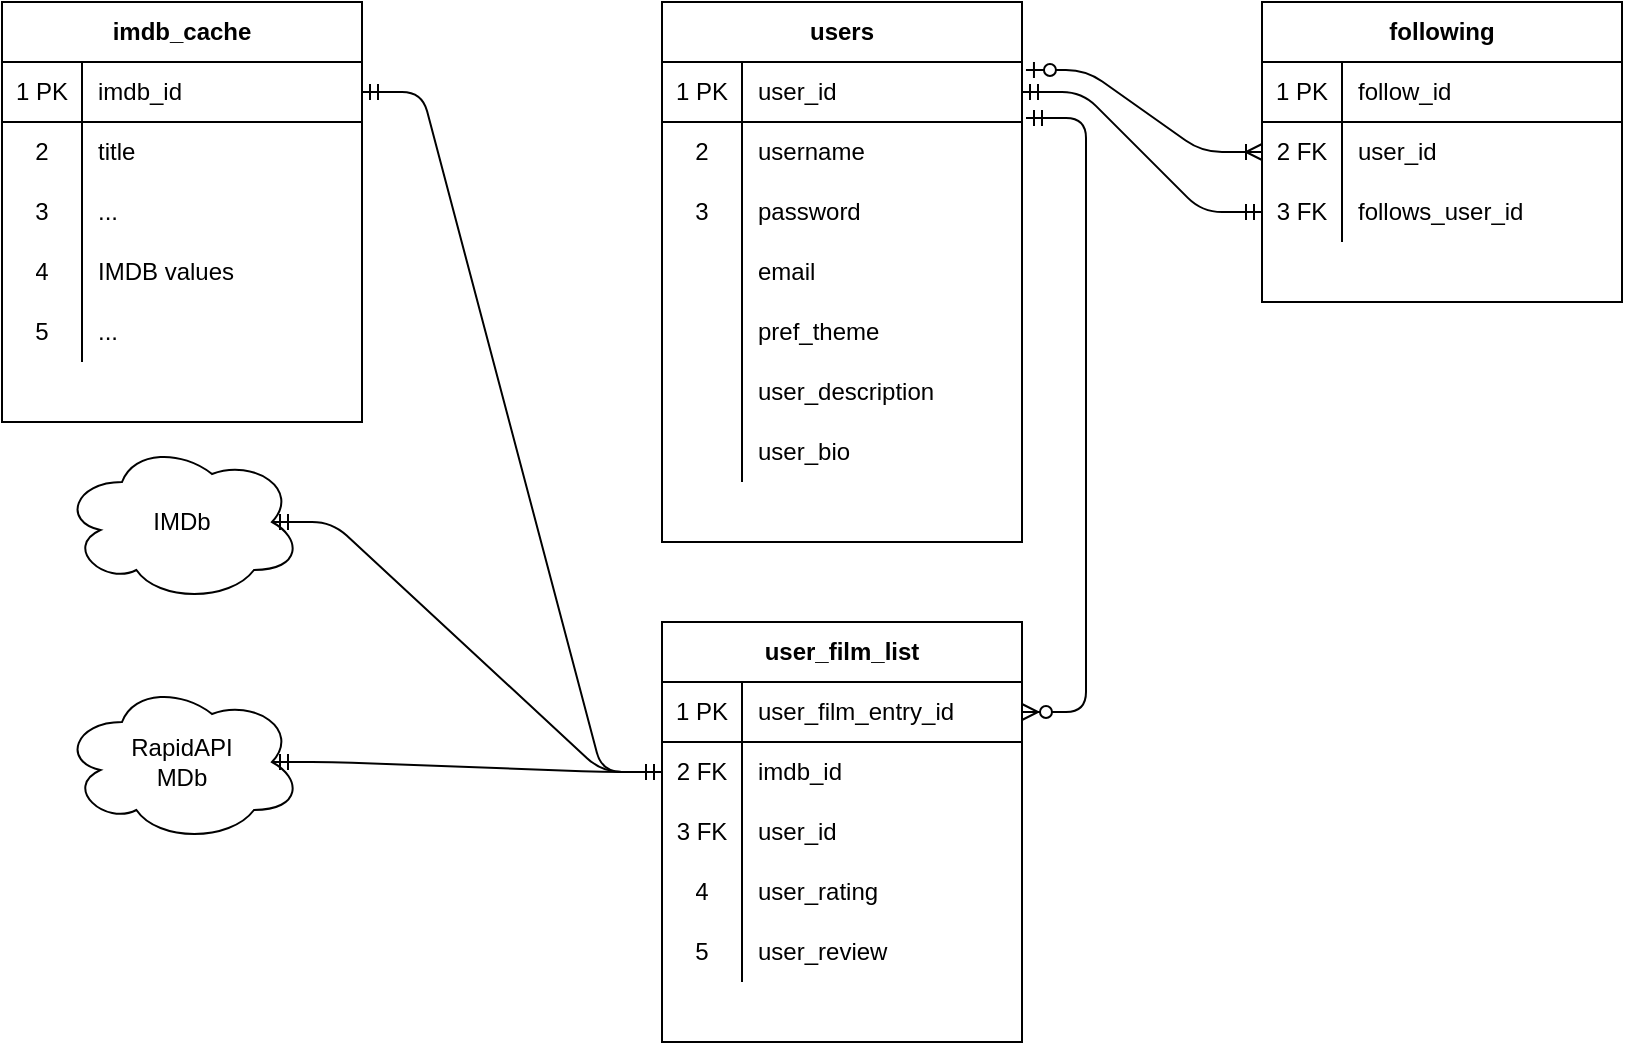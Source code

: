 <mxfile version="14.7.2" type="device"><diagram id="7HTX4OogNlDZPZBiQpWA" name="Page-1"><mxGraphModel dx="1422" dy="804" grid="1" gridSize="10" guides="1" tooltips="1" connect="1" arrows="1" fold="1" page="1" pageScale="1" pageWidth="850" pageHeight="1100" math="0" shadow="0"><root><mxCell id="0"/><mxCell id="1" parent="0"/><mxCell id="sAms0J9CrZoMJn8ucl-H-1" value="imdb_cache" style="shape=table;html=1;whiteSpace=wrap;startSize=30;container=1;collapsible=0;childLayout=tableLayout;fixedRows=1;rowLines=0;fontStyle=1;align=center;" vertex="1" parent="1"><mxGeometry x="10" y="30" width="180" height="210" as="geometry"/></mxCell><mxCell id="sAms0J9CrZoMJn8ucl-H-2" value="" style="shape=partialRectangle;html=1;whiteSpace=wrap;collapsible=0;dropTarget=0;pointerEvents=0;fillColor=none;top=0;left=0;bottom=1;right=0;points=[[0,0.5],[1,0.5]];portConstraint=eastwest;" vertex="1" parent="sAms0J9CrZoMJn8ucl-H-1"><mxGeometry y="30" width="180" height="30" as="geometry"/></mxCell><mxCell id="sAms0J9CrZoMJn8ucl-H-3" value="1 PK" style="shape=partialRectangle;html=1;whiteSpace=wrap;connectable=0;fillColor=none;top=0;left=0;bottom=0;right=0;overflow=hidden;" vertex="1" parent="sAms0J9CrZoMJn8ucl-H-2"><mxGeometry width="40" height="30" as="geometry"/></mxCell><mxCell id="sAms0J9CrZoMJn8ucl-H-4" value="imdb_id" style="shape=partialRectangle;html=1;whiteSpace=wrap;connectable=0;fillColor=none;top=0;left=0;bottom=0;right=0;align=left;spacingLeft=6;overflow=hidden;" vertex="1" parent="sAms0J9CrZoMJn8ucl-H-2"><mxGeometry x="40" width="140" height="30" as="geometry"/></mxCell><mxCell id="sAms0J9CrZoMJn8ucl-H-5" value="" style="shape=partialRectangle;html=1;whiteSpace=wrap;collapsible=0;dropTarget=0;pointerEvents=0;fillColor=none;top=0;left=0;bottom=0;right=0;points=[[0,0.5],[1,0.5]];portConstraint=eastwest;" vertex="1" parent="sAms0J9CrZoMJn8ucl-H-1"><mxGeometry y="60" width="180" height="30" as="geometry"/></mxCell><mxCell id="sAms0J9CrZoMJn8ucl-H-6" value="2" style="shape=partialRectangle;html=1;whiteSpace=wrap;connectable=0;fillColor=none;top=0;left=0;bottom=0;right=0;overflow=hidden;" vertex="1" parent="sAms0J9CrZoMJn8ucl-H-5"><mxGeometry width="40" height="30" as="geometry"/></mxCell><mxCell id="sAms0J9CrZoMJn8ucl-H-7" value="title" style="shape=partialRectangle;html=1;whiteSpace=wrap;connectable=0;fillColor=none;top=0;left=0;bottom=0;right=0;align=left;spacingLeft=6;overflow=hidden;" vertex="1" parent="sAms0J9CrZoMJn8ucl-H-5"><mxGeometry x="40" width="140" height="30" as="geometry"/></mxCell><mxCell id="sAms0J9CrZoMJn8ucl-H-8" value="" style="shape=partialRectangle;html=1;whiteSpace=wrap;collapsible=0;dropTarget=0;pointerEvents=0;fillColor=none;top=0;left=0;bottom=0;right=0;points=[[0,0.5],[1,0.5]];portConstraint=eastwest;" vertex="1" parent="sAms0J9CrZoMJn8ucl-H-1"><mxGeometry y="90" width="180" height="30" as="geometry"/></mxCell><mxCell id="sAms0J9CrZoMJn8ucl-H-9" value="3" style="shape=partialRectangle;html=1;whiteSpace=wrap;connectable=0;fillColor=none;top=0;left=0;bottom=0;right=0;overflow=hidden;" vertex="1" parent="sAms0J9CrZoMJn8ucl-H-8"><mxGeometry width="40" height="30" as="geometry"/></mxCell><mxCell id="sAms0J9CrZoMJn8ucl-H-10" value="..." style="shape=partialRectangle;html=1;whiteSpace=wrap;connectable=0;fillColor=none;top=0;left=0;bottom=0;right=0;align=left;spacingLeft=6;overflow=hidden;" vertex="1" parent="sAms0J9CrZoMJn8ucl-H-8"><mxGeometry x="40" width="140" height="30" as="geometry"/></mxCell><mxCell id="sAms0J9CrZoMJn8ucl-H-11" style="shape=partialRectangle;html=1;whiteSpace=wrap;collapsible=0;dropTarget=0;pointerEvents=0;fillColor=none;top=0;left=0;bottom=0;right=0;points=[[0,0.5],[1,0.5]];portConstraint=eastwest;" vertex="1" parent="sAms0J9CrZoMJn8ucl-H-1"><mxGeometry y="120" width="180" height="30" as="geometry"/></mxCell><mxCell id="sAms0J9CrZoMJn8ucl-H-12" value="4" style="shape=partialRectangle;html=1;whiteSpace=wrap;connectable=0;fillColor=none;top=0;left=0;bottom=0;right=0;overflow=hidden;" vertex="1" parent="sAms0J9CrZoMJn8ucl-H-11"><mxGeometry width="40" height="30" as="geometry"/></mxCell><mxCell id="sAms0J9CrZoMJn8ucl-H-13" value="IMDB values" style="shape=partialRectangle;html=1;whiteSpace=wrap;connectable=0;fillColor=none;top=0;left=0;bottom=0;right=0;align=left;spacingLeft=6;overflow=hidden;" vertex="1" parent="sAms0J9CrZoMJn8ucl-H-11"><mxGeometry x="40" width="140" height="30" as="geometry"/></mxCell><mxCell id="sAms0J9CrZoMJn8ucl-H-50" style="shape=partialRectangle;html=1;whiteSpace=wrap;collapsible=0;dropTarget=0;pointerEvents=0;fillColor=none;top=0;left=0;bottom=0;right=0;points=[[0,0.5],[1,0.5]];portConstraint=eastwest;" vertex="1" parent="sAms0J9CrZoMJn8ucl-H-1"><mxGeometry y="150" width="180" height="30" as="geometry"/></mxCell><mxCell id="sAms0J9CrZoMJn8ucl-H-51" value="5" style="shape=partialRectangle;html=1;whiteSpace=wrap;connectable=0;fillColor=none;top=0;left=0;bottom=0;right=0;overflow=hidden;" vertex="1" parent="sAms0J9CrZoMJn8ucl-H-50"><mxGeometry width="40" height="30" as="geometry"/></mxCell><mxCell id="sAms0J9CrZoMJn8ucl-H-52" value="..." style="shape=partialRectangle;html=1;whiteSpace=wrap;connectable=0;fillColor=none;top=0;left=0;bottom=0;right=0;align=left;spacingLeft=6;overflow=hidden;" vertex="1" parent="sAms0J9CrZoMJn8ucl-H-50"><mxGeometry x="40" width="140" height="30" as="geometry"/></mxCell><mxCell id="sAms0J9CrZoMJn8ucl-H-14" value="users" style="shape=table;html=1;whiteSpace=wrap;startSize=30;container=1;collapsible=0;childLayout=tableLayout;fixedRows=1;rowLines=0;fontStyle=1;align=center;" vertex="1" parent="1"><mxGeometry x="340" y="30" width="180" height="270" as="geometry"/></mxCell><mxCell id="sAms0J9CrZoMJn8ucl-H-15" value="" style="shape=partialRectangle;html=1;whiteSpace=wrap;collapsible=0;dropTarget=0;pointerEvents=0;fillColor=none;top=0;left=0;bottom=1;right=0;points=[[0,0.5],[1,0.5]];portConstraint=eastwest;" vertex="1" parent="sAms0J9CrZoMJn8ucl-H-14"><mxGeometry y="30" width="180" height="30" as="geometry"/></mxCell><mxCell id="sAms0J9CrZoMJn8ucl-H-16" value="1 PK" style="shape=partialRectangle;html=1;whiteSpace=wrap;connectable=0;fillColor=none;top=0;left=0;bottom=0;right=0;overflow=hidden;" vertex="1" parent="sAms0J9CrZoMJn8ucl-H-15"><mxGeometry width="40" height="30" as="geometry"/></mxCell><mxCell id="sAms0J9CrZoMJn8ucl-H-17" value="user_id" style="shape=partialRectangle;html=1;whiteSpace=wrap;connectable=0;fillColor=none;top=0;left=0;bottom=0;right=0;align=left;spacingLeft=6;overflow=hidden;" vertex="1" parent="sAms0J9CrZoMJn8ucl-H-15"><mxGeometry x="40" width="140" height="30" as="geometry"/></mxCell><mxCell id="sAms0J9CrZoMJn8ucl-H-18" value="" style="shape=partialRectangle;html=1;whiteSpace=wrap;collapsible=0;dropTarget=0;pointerEvents=0;fillColor=none;top=0;left=0;bottom=0;right=0;points=[[0,0.5],[1,0.5]];portConstraint=eastwest;" vertex="1" parent="sAms0J9CrZoMJn8ucl-H-14"><mxGeometry y="60" width="180" height="30" as="geometry"/></mxCell><mxCell id="sAms0J9CrZoMJn8ucl-H-19" value="2" style="shape=partialRectangle;html=1;whiteSpace=wrap;connectable=0;fillColor=none;top=0;left=0;bottom=0;right=0;overflow=hidden;" vertex="1" parent="sAms0J9CrZoMJn8ucl-H-18"><mxGeometry width="40" height="30" as="geometry"/></mxCell><mxCell id="sAms0J9CrZoMJn8ucl-H-20" value="username" style="shape=partialRectangle;html=1;whiteSpace=wrap;connectable=0;fillColor=none;top=0;left=0;bottom=0;right=0;align=left;spacingLeft=6;overflow=hidden;" vertex="1" parent="sAms0J9CrZoMJn8ucl-H-18"><mxGeometry x="40" width="140" height="30" as="geometry"/></mxCell><mxCell id="sAms0J9CrZoMJn8ucl-H-21" value="" style="shape=partialRectangle;html=1;whiteSpace=wrap;collapsible=0;dropTarget=0;pointerEvents=0;fillColor=none;top=0;left=0;bottom=0;right=0;points=[[0,0.5],[1,0.5]];portConstraint=eastwest;" vertex="1" parent="sAms0J9CrZoMJn8ucl-H-14"><mxGeometry y="90" width="180" height="30" as="geometry"/></mxCell><mxCell id="sAms0J9CrZoMJn8ucl-H-22" value="3" style="shape=partialRectangle;html=1;whiteSpace=wrap;connectable=0;fillColor=none;top=0;left=0;bottom=0;right=0;overflow=hidden;" vertex="1" parent="sAms0J9CrZoMJn8ucl-H-21"><mxGeometry width="40" height="30" as="geometry"/></mxCell><mxCell id="sAms0J9CrZoMJn8ucl-H-23" value="password" style="shape=partialRectangle;html=1;whiteSpace=wrap;connectable=0;fillColor=none;top=0;left=0;bottom=0;right=0;align=left;spacingLeft=6;overflow=hidden;" vertex="1" parent="sAms0J9CrZoMJn8ucl-H-21"><mxGeometry x="40" width="140" height="30" as="geometry"/></mxCell><mxCell id="sAms0J9CrZoMJn8ucl-H-62" style="shape=partialRectangle;html=1;whiteSpace=wrap;collapsible=0;dropTarget=0;pointerEvents=0;fillColor=none;top=0;left=0;bottom=0;right=0;points=[[0,0.5],[1,0.5]];portConstraint=eastwest;" vertex="1" parent="sAms0J9CrZoMJn8ucl-H-14"><mxGeometry y="120" width="180" height="30" as="geometry"/></mxCell><mxCell id="sAms0J9CrZoMJn8ucl-H-63" style="shape=partialRectangle;html=1;whiteSpace=wrap;connectable=0;fillColor=none;top=0;left=0;bottom=0;right=0;overflow=hidden;" vertex="1" parent="sAms0J9CrZoMJn8ucl-H-62"><mxGeometry width="40" height="30" as="geometry"/></mxCell><mxCell id="sAms0J9CrZoMJn8ucl-H-64" value="email" style="shape=partialRectangle;html=1;whiteSpace=wrap;connectable=0;fillColor=none;top=0;left=0;bottom=0;right=0;align=left;spacingLeft=6;overflow=hidden;" vertex="1" parent="sAms0J9CrZoMJn8ucl-H-62"><mxGeometry x="40" width="140" height="30" as="geometry"/></mxCell><mxCell id="sAms0J9CrZoMJn8ucl-H-59" style="shape=partialRectangle;html=1;whiteSpace=wrap;collapsible=0;dropTarget=0;pointerEvents=0;fillColor=none;top=0;left=0;bottom=0;right=0;points=[[0,0.5],[1,0.5]];portConstraint=eastwest;" vertex="1" parent="sAms0J9CrZoMJn8ucl-H-14"><mxGeometry y="150" width="180" height="30" as="geometry"/></mxCell><mxCell id="sAms0J9CrZoMJn8ucl-H-60" style="shape=partialRectangle;html=1;whiteSpace=wrap;connectable=0;fillColor=none;top=0;left=0;bottom=0;right=0;overflow=hidden;" vertex="1" parent="sAms0J9CrZoMJn8ucl-H-59"><mxGeometry width="40" height="30" as="geometry"/></mxCell><mxCell id="sAms0J9CrZoMJn8ucl-H-61" value="pref_theme" style="shape=partialRectangle;html=1;whiteSpace=wrap;connectable=0;fillColor=none;top=0;left=0;bottom=0;right=0;align=left;spacingLeft=6;overflow=hidden;" vertex="1" parent="sAms0J9CrZoMJn8ucl-H-59"><mxGeometry x="40" width="140" height="30" as="geometry"/></mxCell><mxCell id="sAms0J9CrZoMJn8ucl-H-56" style="shape=partialRectangle;html=1;whiteSpace=wrap;collapsible=0;dropTarget=0;pointerEvents=0;fillColor=none;top=0;left=0;bottom=0;right=0;points=[[0,0.5],[1,0.5]];portConstraint=eastwest;" vertex="1" parent="sAms0J9CrZoMJn8ucl-H-14"><mxGeometry y="180" width="180" height="30" as="geometry"/></mxCell><mxCell id="sAms0J9CrZoMJn8ucl-H-57" style="shape=partialRectangle;html=1;whiteSpace=wrap;connectable=0;fillColor=none;top=0;left=0;bottom=0;right=0;overflow=hidden;" vertex="1" parent="sAms0J9CrZoMJn8ucl-H-56"><mxGeometry width="40" height="30" as="geometry"/></mxCell><mxCell id="sAms0J9CrZoMJn8ucl-H-58" value="user_description" style="shape=partialRectangle;html=1;whiteSpace=wrap;connectable=0;fillColor=none;top=0;left=0;bottom=0;right=0;align=left;spacingLeft=6;overflow=hidden;" vertex="1" parent="sAms0J9CrZoMJn8ucl-H-56"><mxGeometry x="40" width="140" height="30" as="geometry"/></mxCell><mxCell id="sAms0J9CrZoMJn8ucl-H-53" style="shape=partialRectangle;html=1;whiteSpace=wrap;collapsible=0;dropTarget=0;pointerEvents=0;fillColor=none;top=0;left=0;bottom=0;right=0;points=[[0,0.5],[1,0.5]];portConstraint=eastwest;" vertex="1" parent="sAms0J9CrZoMJn8ucl-H-14"><mxGeometry y="210" width="180" height="30" as="geometry"/></mxCell><mxCell id="sAms0J9CrZoMJn8ucl-H-54" style="shape=partialRectangle;html=1;whiteSpace=wrap;connectable=0;fillColor=none;top=0;left=0;bottom=0;right=0;overflow=hidden;" vertex="1" parent="sAms0J9CrZoMJn8ucl-H-53"><mxGeometry width="40" height="30" as="geometry"/></mxCell><mxCell id="sAms0J9CrZoMJn8ucl-H-55" value="user_bio" style="shape=partialRectangle;html=1;whiteSpace=wrap;connectable=0;fillColor=none;top=0;left=0;bottom=0;right=0;align=left;spacingLeft=6;overflow=hidden;" vertex="1" parent="sAms0J9CrZoMJn8ucl-H-53"><mxGeometry x="40" width="140" height="30" as="geometry"/></mxCell><mxCell id="sAms0J9CrZoMJn8ucl-H-24" value="following" style="shape=table;html=1;whiteSpace=wrap;startSize=30;container=1;collapsible=0;childLayout=tableLayout;fixedRows=1;rowLines=0;fontStyle=1;align=center;" vertex="1" parent="1"><mxGeometry x="640" y="30" width="180" height="150" as="geometry"/></mxCell><mxCell id="sAms0J9CrZoMJn8ucl-H-25" value="" style="shape=partialRectangle;html=1;whiteSpace=wrap;collapsible=0;dropTarget=0;pointerEvents=0;fillColor=none;top=0;left=0;bottom=1;right=0;points=[[0,0.5],[1,0.5]];portConstraint=eastwest;" vertex="1" parent="sAms0J9CrZoMJn8ucl-H-24"><mxGeometry y="30" width="180" height="30" as="geometry"/></mxCell><mxCell id="sAms0J9CrZoMJn8ucl-H-26" value="1 PK" style="shape=partialRectangle;html=1;whiteSpace=wrap;connectable=0;fillColor=none;top=0;left=0;bottom=0;right=0;overflow=hidden;" vertex="1" parent="sAms0J9CrZoMJn8ucl-H-25"><mxGeometry width="40" height="30" as="geometry"/></mxCell><mxCell id="sAms0J9CrZoMJn8ucl-H-27" value="follow_id" style="shape=partialRectangle;html=1;whiteSpace=wrap;connectable=0;fillColor=none;top=0;left=0;bottom=0;right=0;align=left;spacingLeft=6;overflow=hidden;" vertex="1" parent="sAms0J9CrZoMJn8ucl-H-25"><mxGeometry x="40" width="140" height="30" as="geometry"/></mxCell><mxCell id="sAms0J9CrZoMJn8ucl-H-28" value="" style="shape=partialRectangle;html=1;whiteSpace=wrap;collapsible=0;dropTarget=0;pointerEvents=0;fillColor=none;top=0;left=0;bottom=0;right=0;points=[[0,0.5],[1,0.5]];portConstraint=eastwest;" vertex="1" parent="sAms0J9CrZoMJn8ucl-H-24"><mxGeometry y="60" width="180" height="30" as="geometry"/></mxCell><mxCell id="sAms0J9CrZoMJn8ucl-H-29" value="2 FK" style="shape=partialRectangle;html=1;whiteSpace=wrap;connectable=0;fillColor=none;top=0;left=0;bottom=0;right=0;overflow=hidden;" vertex="1" parent="sAms0J9CrZoMJn8ucl-H-28"><mxGeometry width="40" height="30" as="geometry"/></mxCell><mxCell id="sAms0J9CrZoMJn8ucl-H-30" value="user_id" style="shape=partialRectangle;html=1;whiteSpace=wrap;connectable=0;fillColor=none;top=0;left=0;bottom=0;right=0;align=left;spacingLeft=6;overflow=hidden;" vertex="1" parent="sAms0J9CrZoMJn8ucl-H-28"><mxGeometry x="40" width="140" height="30" as="geometry"/></mxCell><mxCell id="sAms0J9CrZoMJn8ucl-H-31" value="" style="shape=partialRectangle;html=1;whiteSpace=wrap;collapsible=0;dropTarget=0;pointerEvents=0;fillColor=none;top=0;left=0;bottom=0;right=0;points=[[0,0.5],[1,0.5]];portConstraint=eastwest;" vertex="1" parent="sAms0J9CrZoMJn8ucl-H-24"><mxGeometry y="90" width="180" height="30" as="geometry"/></mxCell><mxCell id="sAms0J9CrZoMJn8ucl-H-32" value="3 FK" style="shape=partialRectangle;html=1;whiteSpace=wrap;connectable=0;fillColor=none;top=0;left=0;bottom=0;right=0;overflow=hidden;" vertex="1" parent="sAms0J9CrZoMJn8ucl-H-31"><mxGeometry width="40" height="30" as="geometry"/></mxCell><mxCell id="sAms0J9CrZoMJn8ucl-H-33" value="follows_user_id" style="shape=partialRectangle;html=1;whiteSpace=wrap;connectable=0;fillColor=none;top=0;left=0;bottom=0;right=0;align=left;spacingLeft=6;overflow=hidden;" vertex="1" parent="sAms0J9CrZoMJn8ucl-H-31"><mxGeometry x="40" width="140" height="30" as="geometry"/></mxCell><mxCell id="sAms0J9CrZoMJn8ucl-H-35" value="IMDb" style="ellipse;shape=cloud;whiteSpace=wrap;html=1;" vertex="1" parent="1"><mxGeometry x="40" y="250" width="120" height="80" as="geometry"/></mxCell><mxCell id="sAms0J9CrZoMJn8ucl-H-36" value="RapidAPI&lt;br&gt;MDb" style="ellipse;shape=cloud;whiteSpace=wrap;html=1;" vertex="1" parent="1"><mxGeometry x="40" y="370" width="120" height="80" as="geometry"/></mxCell><mxCell id="sAms0J9CrZoMJn8ucl-H-37" value="user_film_list" style="shape=table;html=1;whiteSpace=wrap;startSize=30;container=1;collapsible=0;childLayout=tableLayout;fixedRows=1;rowLines=0;fontStyle=1;align=center;" vertex="1" parent="1"><mxGeometry x="340" y="340" width="180" height="210" as="geometry"/></mxCell><mxCell id="sAms0J9CrZoMJn8ucl-H-38" value="" style="shape=partialRectangle;html=1;whiteSpace=wrap;collapsible=0;dropTarget=0;pointerEvents=0;fillColor=none;top=0;left=0;bottom=1;right=0;points=[[0,0.5],[1,0.5]];portConstraint=eastwest;" vertex="1" parent="sAms0J9CrZoMJn8ucl-H-37"><mxGeometry y="30" width="180" height="30" as="geometry"/></mxCell><mxCell id="sAms0J9CrZoMJn8ucl-H-39" value="1 PK" style="shape=partialRectangle;html=1;whiteSpace=wrap;connectable=0;fillColor=none;top=0;left=0;bottom=0;right=0;overflow=hidden;" vertex="1" parent="sAms0J9CrZoMJn8ucl-H-38"><mxGeometry width="40" height="30" as="geometry"/></mxCell><mxCell id="sAms0J9CrZoMJn8ucl-H-40" value="user_film_entry_id" style="shape=partialRectangle;html=1;whiteSpace=wrap;connectable=0;fillColor=none;top=0;left=0;bottom=0;right=0;align=left;spacingLeft=6;overflow=hidden;" vertex="1" parent="sAms0J9CrZoMJn8ucl-H-38"><mxGeometry x="40" width="140" height="30" as="geometry"/></mxCell><mxCell id="sAms0J9CrZoMJn8ucl-H-41" value="" style="shape=partialRectangle;html=1;whiteSpace=wrap;collapsible=0;dropTarget=0;pointerEvents=0;fillColor=none;top=0;left=0;bottom=0;right=0;points=[[0,0.5],[1,0.5]];portConstraint=eastwest;" vertex="1" parent="sAms0J9CrZoMJn8ucl-H-37"><mxGeometry y="60" width="180" height="30" as="geometry"/></mxCell><mxCell id="sAms0J9CrZoMJn8ucl-H-42" value="2 FK" style="shape=partialRectangle;html=1;whiteSpace=wrap;connectable=0;fillColor=none;top=0;left=0;bottom=0;right=0;overflow=hidden;" vertex="1" parent="sAms0J9CrZoMJn8ucl-H-41"><mxGeometry width="40" height="30" as="geometry"/></mxCell><mxCell id="sAms0J9CrZoMJn8ucl-H-43" value="imdb_id" style="shape=partialRectangle;html=1;whiteSpace=wrap;connectable=0;fillColor=none;top=0;left=0;bottom=0;right=0;align=left;spacingLeft=6;overflow=hidden;" vertex="1" parent="sAms0J9CrZoMJn8ucl-H-41"><mxGeometry x="40" width="140" height="30" as="geometry"/></mxCell><mxCell id="sAms0J9CrZoMJn8ucl-H-44" value="" style="shape=partialRectangle;html=1;whiteSpace=wrap;collapsible=0;dropTarget=0;pointerEvents=0;fillColor=none;top=0;left=0;bottom=0;right=0;points=[[0,0.5],[1,0.5]];portConstraint=eastwest;" vertex="1" parent="sAms0J9CrZoMJn8ucl-H-37"><mxGeometry y="90" width="180" height="30" as="geometry"/></mxCell><mxCell id="sAms0J9CrZoMJn8ucl-H-45" value="3 FK" style="shape=partialRectangle;html=1;whiteSpace=wrap;connectable=0;fillColor=none;top=0;left=0;bottom=0;right=0;overflow=hidden;" vertex="1" parent="sAms0J9CrZoMJn8ucl-H-44"><mxGeometry width="40" height="30" as="geometry"/></mxCell><mxCell id="sAms0J9CrZoMJn8ucl-H-46" value="user_id" style="shape=partialRectangle;html=1;whiteSpace=wrap;connectable=0;fillColor=none;top=0;left=0;bottom=0;right=0;align=left;spacingLeft=6;overflow=hidden;" vertex="1" parent="sAms0J9CrZoMJn8ucl-H-44"><mxGeometry x="40" width="140" height="30" as="geometry"/></mxCell><mxCell id="sAms0J9CrZoMJn8ucl-H-47" style="shape=partialRectangle;html=1;whiteSpace=wrap;collapsible=0;dropTarget=0;pointerEvents=0;fillColor=none;top=0;left=0;bottom=0;right=0;points=[[0,0.5],[1,0.5]];portConstraint=eastwest;" vertex="1" parent="sAms0J9CrZoMJn8ucl-H-37"><mxGeometry y="120" width="180" height="30" as="geometry"/></mxCell><mxCell id="sAms0J9CrZoMJn8ucl-H-48" value="4" style="shape=partialRectangle;html=1;whiteSpace=wrap;connectable=0;fillColor=none;top=0;left=0;bottom=0;right=0;overflow=hidden;" vertex="1" parent="sAms0J9CrZoMJn8ucl-H-47"><mxGeometry width="40" height="30" as="geometry"/></mxCell><mxCell id="sAms0J9CrZoMJn8ucl-H-49" value="user_rating" style="shape=partialRectangle;html=1;whiteSpace=wrap;connectable=0;fillColor=none;top=0;left=0;bottom=0;right=0;align=left;spacingLeft=6;overflow=hidden;" vertex="1" parent="sAms0J9CrZoMJn8ucl-H-47"><mxGeometry x="40" width="140" height="30" as="geometry"/></mxCell><mxCell id="sAms0J9CrZoMJn8ucl-H-75" style="shape=partialRectangle;html=1;whiteSpace=wrap;collapsible=0;dropTarget=0;pointerEvents=0;fillColor=none;top=0;left=0;bottom=0;right=0;points=[[0,0.5],[1,0.5]];portConstraint=eastwest;" vertex="1" parent="sAms0J9CrZoMJn8ucl-H-37"><mxGeometry y="150" width="180" height="30" as="geometry"/></mxCell><mxCell id="sAms0J9CrZoMJn8ucl-H-76" value="5" style="shape=partialRectangle;html=1;whiteSpace=wrap;connectable=0;fillColor=none;top=0;left=0;bottom=0;right=0;overflow=hidden;" vertex="1" parent="sAms0J9CrZoMJn8ucl-H-75"><mxGeometry width="40" height="30" as="geometry"/></mxCell><mxCell id="sAms0J9CrZoMJn8ucl-H-77" value="&lt;span&gt;user_review&lt;/span&gt;" style="shape=partialRectangle;html=1;whiteSpace=wrap;connectable=0;fillColor=none;top=0;left=0;bottom=0;right=0;align=left;spacingLeft=6;overflow=hidden;" vertex="1" parent="sAms0J9CrZoMJn8ucl-H-75"><mxGeometry x="40" width="140" height="30" as="geometry"/></mxCell><mxCell id="sAms0J9CrZoMJn8ucl-H-66" value="" style="edgeStyle=entityRelationEdgeStyle;fontSize=12;html=1;endArrow=ERmandOne;startArrow=ERmandOne;entryX=0;entryY=0.5;entryDx=0;entryDy=0;exitX=1;exitY=0.5;exitDx=0;exitDy=0;" edge="1" parent="1" source="sAms0J9CrZoMJn8ucl-H-2" target="sAms0J9CrZoMJn8ucl-H-41"><mxGeometry width="100" height="100" relative="1" as="geometry"><mxPoint x="370" y="450" as="sourcePoint"/><mxPoint x="470" y="350" as="targetPoint"/></mxGeometry></mxCell><mxCell id="sAms0J9CrZoMJn8ucl-H-67" value="" style="edgeStyle=entityRelationEdgeStyle;fontSize=12;html=1;endArrow=ERmandOne;startArrow=ERmandOne;entryX=0;entryY=0.5;entryDx=0;entryDy=0;exitX=0.875;exitY=0.5;exitDx=0;exitDy=0;exitPerimeter=0;" edge="1" parent="1" source="sAms0J9CrZoMJn8ucl-H-35" target="sAms0J9CrZoMJn8ucl-H-41"><mxGeometry width="100" height="100" relative="1" as="geometry"><mxPoint x="160" y="530" as="sourcePoint"/><mxPoint x="260" y="430" as="targetPoint"/></mxGeometry></mxCell><mxCell id="sAms0J9CrZoMJn8ucl-H-68" value="" style="edgeStyle=entityRelationEdgeStyle;fontSize=12;html=1;endArrow=ERmandOne;startArrow=ERmandOne;entryX=0;entryY=0.5;entryDx=0;entryDy=0;exitX=0.875;exitY=0.5;exitDx=0;exitDy=0;exitPerimeter=0;" edge="1" parent="1" source="sAms0J9CrZoMJn8ucl-H-36" target="sAms0J9CrZoMJn8ucl-H-41"><mxGeometry width="100" height="100" relative="1" as="geometry"><mxPoint x="180" y="590" as="sourcePoint"/><mxPoint x="280" y="490" as="targetPoint"/></mxGeometry></mxCell><mxCell id="sAms0J9CrZoMJn8ucl-H-79" value="" style="edgeStyle=entityRelationEdgeStyle;fontSize=12;html=1;endArrow=ERmandOne;startArrow=ERmandOne;entryX=0;entryY=0.5;entryDx=0;entryDy=0;exitX=1;exitY=0.5;exitDx=0;exitDy=0;" edge="1" parent="1" source="sAms0J9CrZoMJn8ucl-H-15" target="sAms0J9CrZoMJn8ucl-H-31"><mxGeometry width="100" height="100" relative="1" as="geometry"><mxPoint x="370" y="470" as="sourcePoint"/><mxPoint x="470" y="370" as="targetPoint"/></mxGeometry></mxCell><mxCell id="sAms0J9CrZoMJn8ucl-H-80" value="" style="edgeStyle=entityRelationEdgeStyle;fontSize=12;html=1;endArrow=ERoneToMany;startArrow=ERzeroToOne;exitX=1.011;exitY=0.133;exitDx=0;exitDy=0;exitPerimeter=0;entryX=0;entryY=0.5;entryDx=0;entryDy=0;" edge="1" parent="1" source="sAms0J9CrZoMJn8ucl-H-15" target="sAms0J9CrZoMJn8ucl-H-28"><mxGeometry width="100" height="100" relative="1" as="geometry"><mxPoint x="620" y="410" as="sourcePoint"/><mxPoint x="740" y="290" as="targetPoint"/></mxGeometry></mxCell><mxCell id="sAms0J9CrZoMJn8ucl-H-81" value="" style="edgeStyle=entityRelationEdgeStyle;fontSize=12;html=1;endArrow=ERzeroToMany;startArrow=ERmandOne;entryX=1;entryY=0.5;entryDx=0;entryDy=0;" edge="1" parent="1" target="sAms0J9CrZoMJn8ucl-H-38"><mxGeometry width="100" height="100" relative="1" as="geometry"><mxPoint x="522" y="88" as="sourcePoint"/><mxPoint x="730" y="380" as="targetPoint"/></mxGeometry></mxCell></root></mxGraphModel></diagram></mxfile>